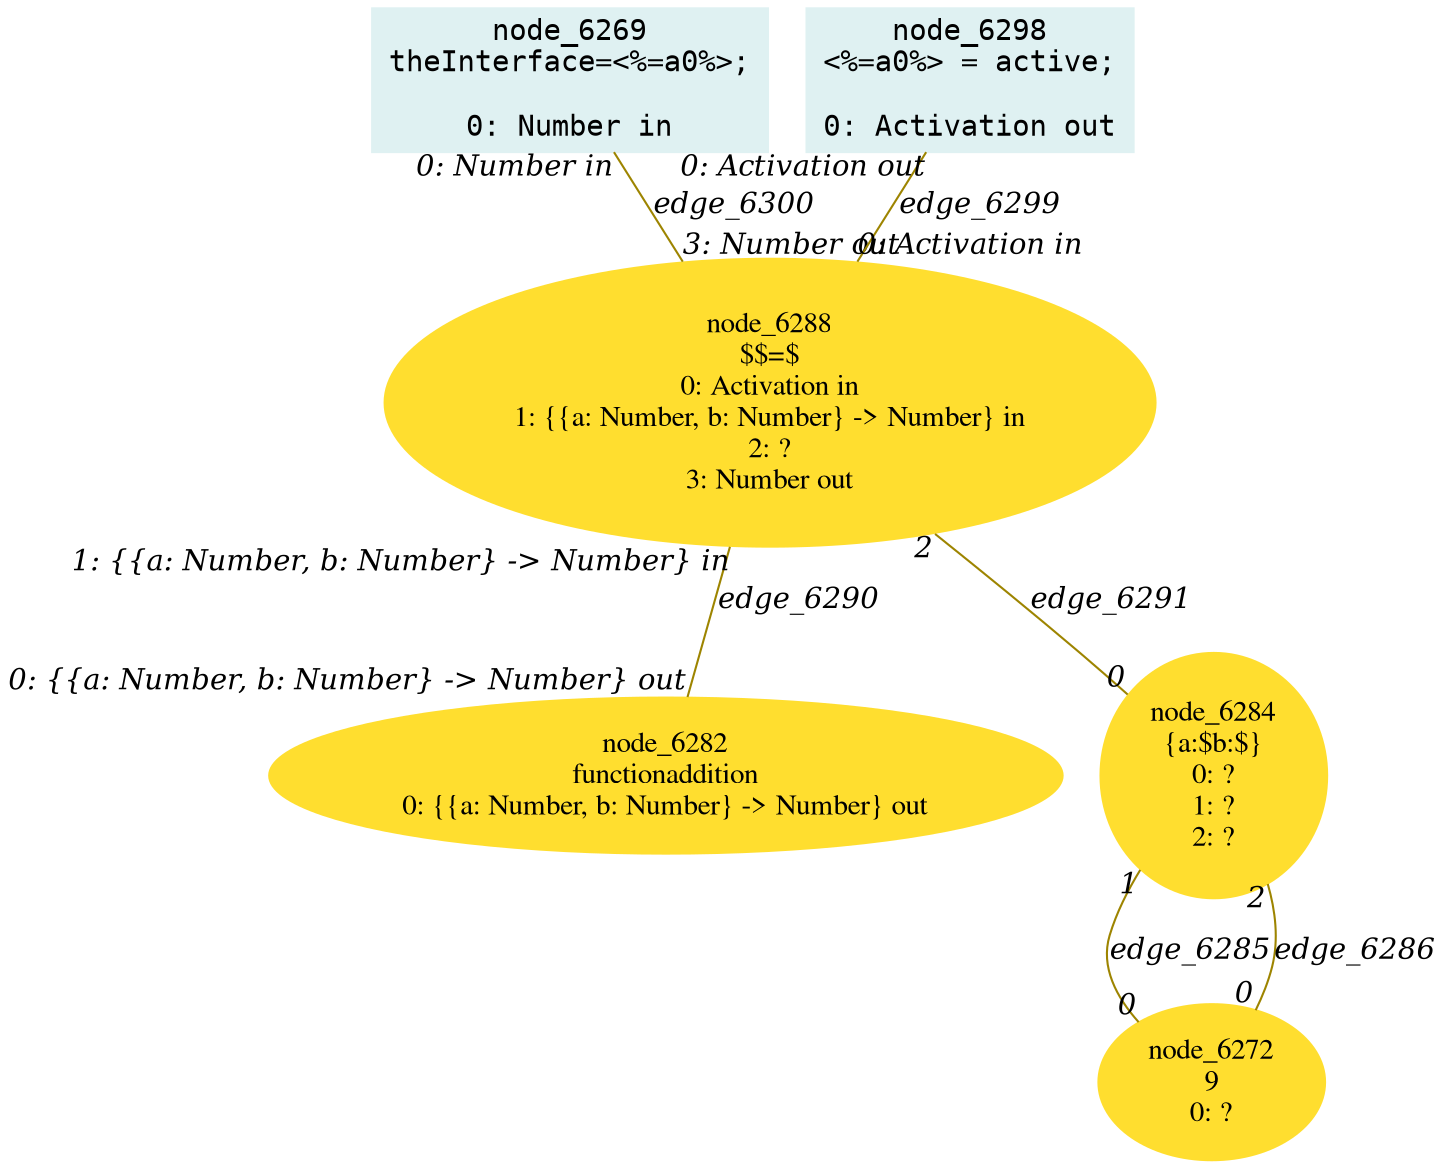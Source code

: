 digraph g{node_6269 [shape="box", style="filled", color="#dff1f2", fontname="Courier", label="node_6269
theInterface=<%=a0%>;

0: Number in" ]
node_6272 [shape="ellipse", style="filled", color="#ffde2f", fontname="Times", label="node_6272
9
0: ?" ]
node_6282 [shape="ellipse", style="filled", color="#ffde2f", fontname="Times", label="node_6282
functionaddition
0: {{a: Number, b: Number} -> Number} out" ]
node_6284 [shape="ellipse", style="filled", color="#ffde2f", fontname="Times", label="node_6284
{a:$b:$}
0: ?
1: ?
2: ?" ]
node_6288 [shape="ellipse", style="filled", color="#ffde2f", fontname="Times", label="node_6288
$$=$
0: Activation in
1: {{a: Number, b: Number} -> Number} in
2: ?
3: Number out" ]
node_6298 [shape="box", style="filled", color="#dff1f2", fontname="Courier", label="node_6298
<%=a0%> = active;

0: Activation out" ]
node_6284 -> node_6272 [dir=none, arrowHead=none, fontname="Times-Italic", arrowsize=1, color="#9d8400", label="edge_6285",  headlabel="0", taillabel="1" ]
node_6284 -> node_6272 [dir=none, arrowHead=none, fontname="Times-Italic", arrowsize=1, color="#9d8400", label="edge_6286",  headlabel="0", taillabel="2" ]
node_6288 -> node_6282 [dir=none, arrowHead=none, fontname="Times-Italic", arrowsize=1, color="#9d8400", label="edge_6290",  headlabel="0: {{a: Number, b: Number} -> Number} out", taillabel="1: {{a: Number, b: Number} -> Number} in" ]
node_6288 -> node_6284 [dir=none, arrowHead=none, fontname="Times-Italic", arrowsize=1, color="#9d8400", label="edge_6291",  headlabel="0", taillabel="2" ]
node_6298 -> node_6288 [dir=none, arrowHead=none, fontname="Times-Italic", arrowsize=1, color="#9d8400", label="edge_6299",  headlabel="0: Activation in", taillabel="0: Activation out" ]
node_6269 -> node_6288 [dir=none, arrowHead=none, fontname="Times-Italic", arrowsize=1, color="#9d8400", label="edge_6300",  headlabel="3: Number out", taillabel="0: Number in" ]
}